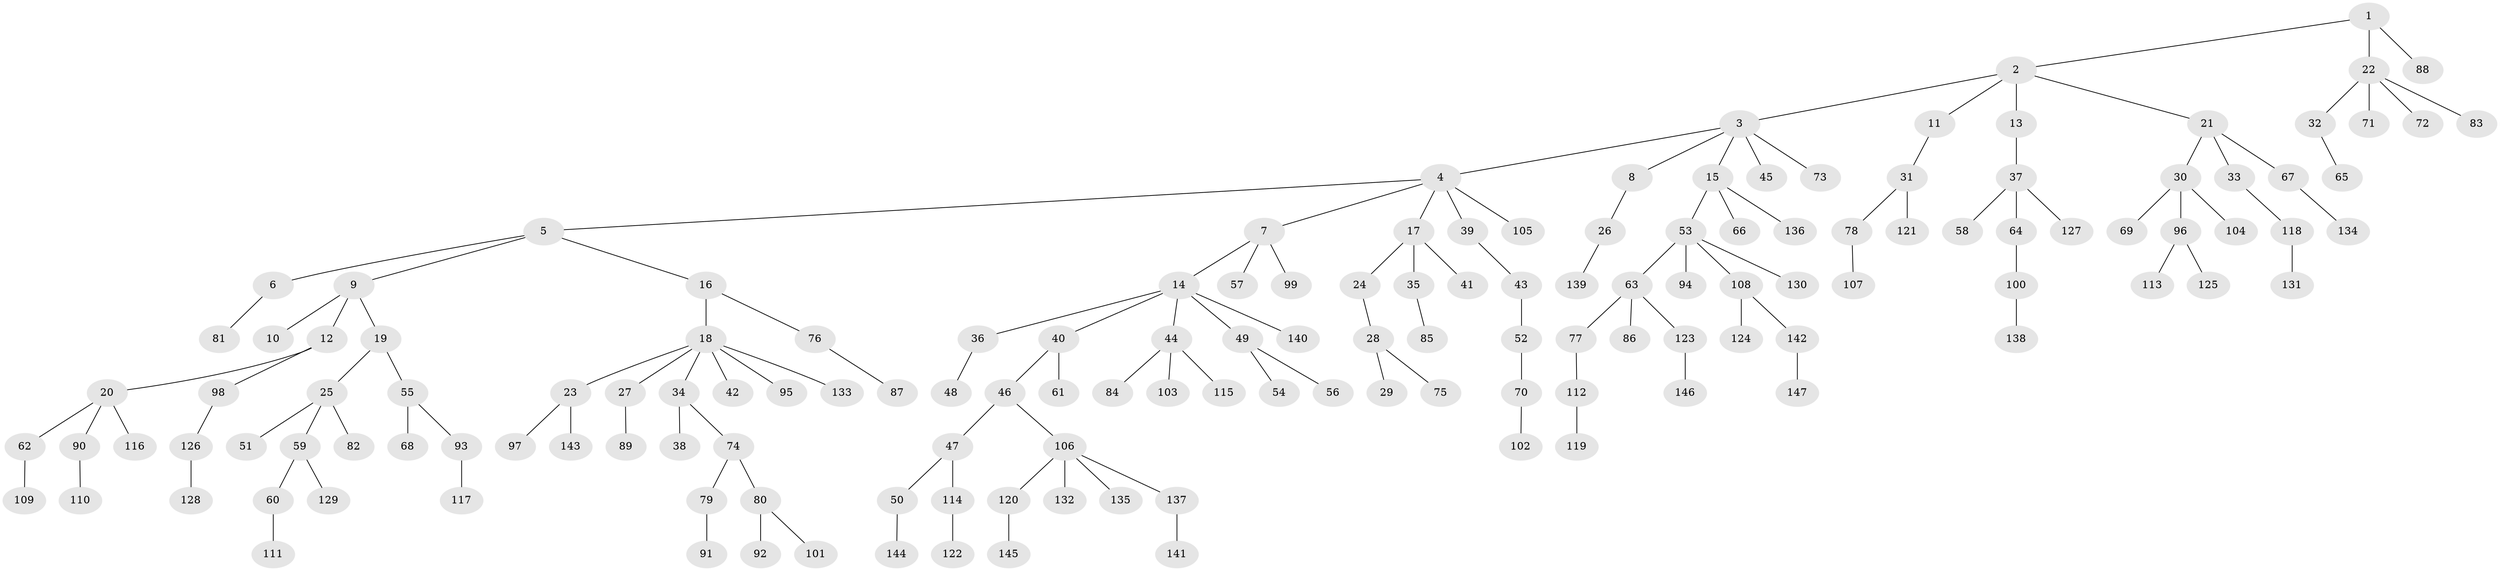 // coarse degree distribution, {2: 0.1836734693877551, 5: 0.04081632653061224, 8: 0.01020408163265306, 4: 0.07142857142857142, 3: 0.12244897959183673, 1: 0.5510204081632653, 6: 0.02040816326530612}
// Generated by graph-tools (version 1.1) at 2025/42/03/06/25 10:42:03]
// undirected, 147 vertices, 146 edges
graph export_dot {
graph [start="1"]
  node [color=gray90,style=filled];
  1;
  2;
  3;
  4;
  5;
  6;
  7;
  8;
  9;
  10;
  11;
  12;
  13;
  14;
  15;
  16;
  17;
  18;
  19;
  20;
  21;
  22;
  23;
  24;
  25;
  26;
  27;
  28;
  29;
  30;
  31;
  32;
  33;
  34;
  35;
  36;
  37;
  38;
  39;
  40;
  41;
  42;
  43;
  44;
  45;
  46;
  47;
  48;
  49;
  50;
  51;
  52;
  53;
  54;
  55;
  56;
  57;
  58;
  59;
  60;
  61;
  62;
  63;
  64;
  65;
  66;
  67;
  68;
  69;
  70;
  71;
  72;
  73;
  74;
  75;
  76;
  77;
  78;
  79;
  80;
  81;
  82;
  83;
  84;
  85;
  86;
  87;
  88;
  89;
  90;
  91;
  92;
  93;
  94;
  95;
  96;
  97;
  98;
  99;
  100;
  101;
  102;
  103;
  104;
  105;
  106;
  107;
  108;
  109;
  110;
  111;
  112;
  113;
  114;
  115;
  116;
  117;
  118;
  119;
  120;
  121;
  122;
  123;
  124;
  125;
  126;
  127;
  128;
  129;
  130;
  131;
  132;
  133;
  134;
  135;
  136;
  137;
  138;
  139;
  140;
  141;
  142;
  143;
  144;
  145;
  146;
  147;
  1 -- 2;
  1 -- 22;
  1 -- 88;
  2 -- 3;
  2 -- 11;
  2 -- 13;
  2 -- 21;
  3 -- 4;
  3 -- 8;
  3 -- 15;
  3 -- 45;
  3 -- 73;
  4 -- 5;
  4 -- 7;
  4 -- 17;
  4 -- 39;
  4 -- 105;
  5 -- 6;
  5 -- 9;
  5 -- 16;
  6 -- 81;
  7 -- 14;
  7 -- 57;
  7 -- 99;
  8 -- 26;
  9 -- 10;
  9 -- 12;
  9 -- 19;
  11 -- 31;
  12 -- 20;
  12 -- 98;
  13 -- 37;
  14 -- 36;
  14 -- 40;
  14 -- 44;
  14 -- 49;
  14 -- 140;
  15 -- 53;
  15 -- 66;
  15 -- 136;
  16 -- 18;
  16 -- 76;
  17 -- 24;
  17 -- 35;
  17 -- 41;
  18 -- 23;
  18 -- 27;
  18 -- 34;
  18 -- 42;
  18 -- 95;
  18 -- 133;
  19 -- 25;
  19 -- 55;
  20 -- 62;
  20 -- 90;
  20 -- 116;
  21 -- 30;
  21 -- 33;
  21 -- 67;
  22 -- 32;
  22 -- 71;
  22 -- 72;
  22 -- 83;
  23 -- 97;
  23 -- 143;
  24 -- 28;
  25 -- 51;
  25 -- 59;
  25 -- 82;
  26 -- 139;
  27 -- 89;
  28 -- 29;
  28 -- 75;
  30 -- 69;
  30 -- 96;
  30 -- 104;
  31 -- 78;
  31 -- 121;
  32 -- 65;
  33 -- 118;
  34 -- 38;
  34 -- 74;
  35 -- 85;
  36 -- 48;
  37 -- 58;
  37 -- 64;
  37 -- 127;
  39 -- 43;
  40 -- 46;
  40 -- 61;
  43 -- 52;
  44 -- 84;
  44 -- 103;
  44 -- 115;
  46 -- 47;
  46 -- 106;
  47 -- 50;
  47 -- 114;
  49 -- 54;
  49 -- 56;
  50 -- 144;
  52 -- 70;
  53 -- 63;
  53 -- 94;
  53 -- 108;
  53 -- 130;
  55 -- 68;
  55 -- 93;
  59 -- 60;
  59 -- 129;
  60 -- 111;
  62 -- 109;
  63 -- 77;
  63 -- 86;
  63 -- 123;
  64 -- 100;
  67 -- 134;
  70 -- 102;
  74 -- 79;
  74 -- 80;
  76 -- 87;
  77 -- 112;
  78 -- 107;
  79 -- 91;
  80 -- 92;
  80 -- 101;
  90 -- 110;
  93 -- 117;
  96 -- 113;
  96 -- 125;
  98 -- 126;
  100 -- 138;
  106 -- 120;
  106 -- 132;
  106 -- 135;
  106 -- 137;
  108 -- 124;
  108 -- 142;
  112 -- 119;
  114 -- 122;
  118 -- 131;
  120 -- 145;
  123 -- 146;
  126 -- 128;
  137 -- 141;
  142 -- 147;
}
